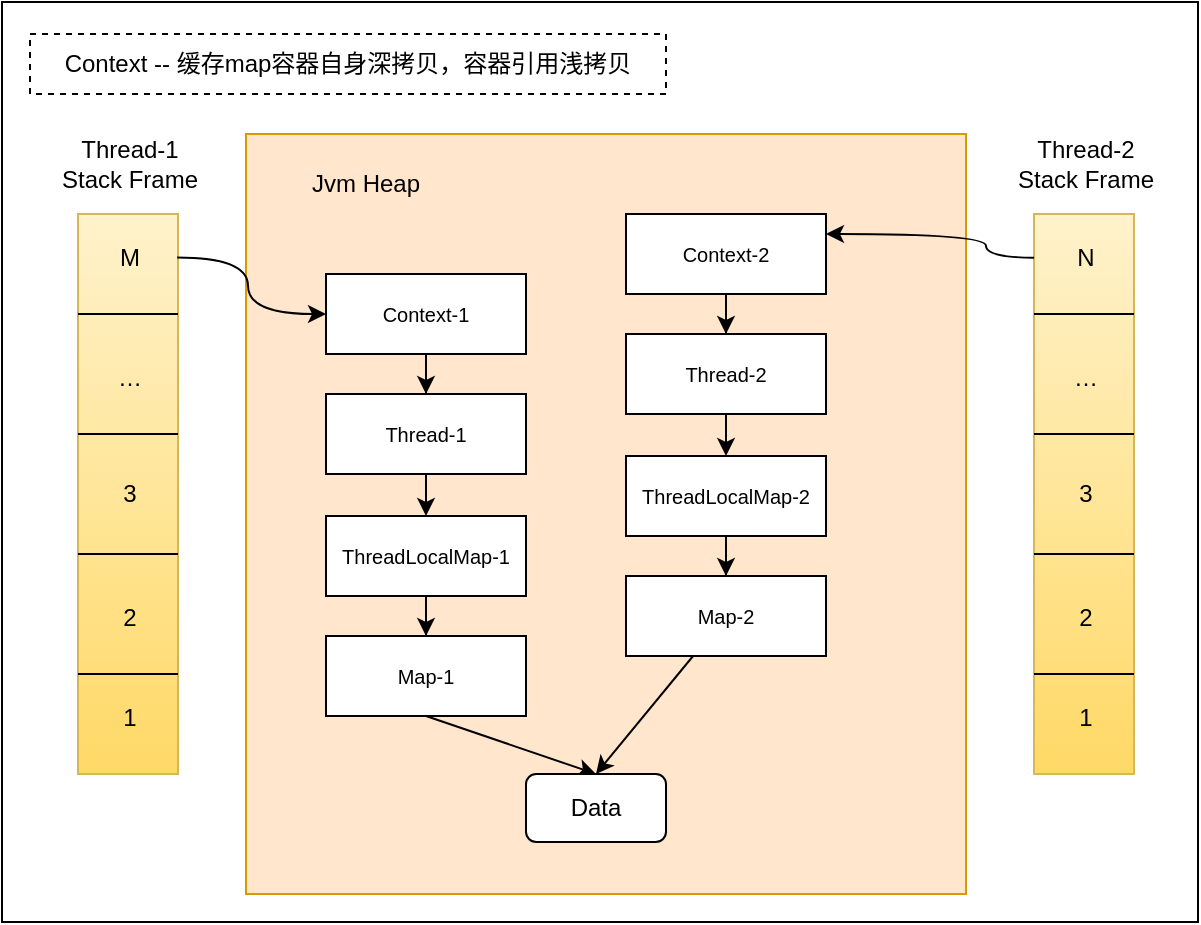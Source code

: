 <mxfile version="24.4.13" type="github">
  <diagram name="第 1 页" id="g26ovN0Hiqw2VFIlpo5D">
    <mxGraphModel dx="1195" dy="584" grid="1" gridSize="10" guides="1" tooltips="1" connect="1" arrows="1" fold="1" page="1" pageScale="1" pageWidth="1169" pageHeight="827" math="0" shadow="0">
      <root>
        <mxCell id="0" />
        <mxCell id="1" parent="0" />
        <mxCell id="PCZND6x2Az523Irm6-EB-130" value="" style="rounded=0;whiteSpace=wrap;html=1;" vertex="1" parent="1">
          <mxGeometry x="68" y="134" width="598" height="460" as="geometry" />
        </mxCell>
        <mxCell id="PCZND6x2Az523Irm6-EB-6" value="" style="rounded=0;whiteSpace=wrap;html=1;fillColor=#ffe6cc;strokeColor=#d79b00;" vertex="1" parent="1">
          <mxGeometry x="190" y="200" width="360" height="380" as="geometry" />
        </mxCell>
        <mxCell id="PCZND6x2Az523Irm6-EB-74" value="" style="group" vertex="1" connectable="0" parent="1">
          <mxGeometry x="95" y="200" width="74" height="320" as="geometry" />
        </mxCell>
        <mxCell id="PCZND6x2Az523Irm6-EB-29" value="" style="group" vertex="1" connectable="0" parent="PCZND6x2Az523Irm6-EB-74">
          <mxGeometry x="7" y="40" width="60" height="280" as="geometry" />
        </mxCell>
        <mxCell id="PCZND6x2Az523Irm6-EB-30" value="" style="rounded=0;whiteSpace=wrap;html=1;fillColor=#fff2cc;strokeColor=#d6b656;gradientColor=#ffd966;" vertex="1" parent="PCZND6x2Az523Irm6-EB-29">
          <mxGeometry x="4" width="50" height="280" as="geometry" />
        </mxCell>
        <mxCell id="PCZND6x2Az523Irm6-EB-31" value="" style="endArrow=none;html=1;rounded=0;entryX=1;entryY=0.607;entryDx=0;entryDy=0;entryPerimeter=0;" edge="1" parent="PCZND6x2Az523Irm6-EB-29" target="PCZND6x2Az523Irm6-EB-30">
          <mxGeometry width="50" height="50" relative="1" as="geometry">
            <mxPoint x="4" y="170" as="sourcePoint" />
            <mxPoint x="4" y="120" as="targetPoint" />
          </mxGeometry>
        </mxCell>
        <mxCell id="PCZND6x2Az523Irm6-EB-32" value="" style="endArrow=none;html=1;rounded=0;entryX=1;entryY=0.607;entryDx=0;entryDy=0;entryPerimeter=0;" edge="1" parent="PCZND6x2Az523Irm6-EB-29">
          <mxGeometry width="50" height="50" relative="1" as="geometry">
            <mxPoint x="4" y="230" as="sourcePoint" />
            <mxPoint x="54" y="230" as="targetPoint" />
          </mxGeometry>
        </mxCell>
        <mxCell id="PCZND6x2Az523Irm6-EB-33" value="" style="endArrow=none;html=1;rounded=0;entryX=1;entryY=0.607;entryDx=0;entryDy=0;entryPerimeter=0;" edge="1" parent="PCZND6x2Az523Irm6-EB-29">
          <mxGeometry width="50" height="50" relative="1" as="geometry">
            <mxPoint x="4" y="110" as="sourcePoint" />
            <mxPoint x="54" y="110" as="targetPoint" />
          </mxGeometry>
        </mxCell>
        <mxCell id="PCZND6x2Az523Irm6-EB-34" value="" style="endArrow=none;html=1;rounded=0;entryX=1;entryY=0.607;entryDx=0;entryDy=0;entryPerimeter=0;" edge="1" parent="PCZND6x2Az523Irm6-EB-29">
          <mxGeometry width="50" height="50" relative="1" as="geometry">
            <mxPoint x="4" y="50" as="sourcePoint" />
            <mxPoint x="54" y="50" as="targetPoint" />
          </mxGeometry>
        </mxCell>
        <mxCell id="PCZND6x2Az523Irm6-EB-35" value="1" style="text;html=1;align=center;verticalAlign=middle;whiteSpace=wrap;rounded=0;" vertex="1" parent="PCZND6x2Az523Irm6-EB-29">
          <mxGeometry y="237" width="60" height="30" as="geometry" />
        </mxCell>
        <mxCell id="PCZND6x2Az523Irm6-EB-36" value="2" style="text;html=1;align=center;verticalAlign=middle;whiteSpace=wrap;rounded=0;" vertex="1" parent="PCZND6x2Az523Irm6-EB-29">
          <mxGeometry y="187" width="60" height="30" as="geometry" />
        </mxCell>
        <mxCell id="PCZND6x2Az523Irm6-EB-37" value="…" style="text;html=1;align=center;verticalAlign=middle;whiteSpace=wrap;rounded=0;" vertex="1" parent="PCZND6x2Az523Irm6-EB-29">
          <mxGeometry y="67" width="60" height="30" as="geometry" />
        </mxCell>
        <mxCell id="PCZND6x2Az523Irm6-EB-38" value="3" style="text;html=1;align=center;verticalAlign=middle;whiteSpace=wrap;rounded=0;" vertex="1" parent="PCZND6x2Az523Irm6-EB-29">
          <mxGeometry y="125" width="60" height="30" as="geometry" />
        </mxCell>
        <mxCell id="PCZND6x2Az523Irm6-EB-39" value="M" style="text;html=1;align=center;verticalAlign=middle;whiteSpace=wrap;rounded=0;" vertex="1" parent="PCZND6x2Az523Irm6-EB-29">
          <mxGeometry x="10" y="7" width="40" height="30" as="geometry" />
        </mxCell>
        <mxCell id="PCZND6x2Az523Irm6-EB-63" value="&lt;div&gt;Thread-1&lt;/div&gt;&lt;div&gt;Stack Frame&lt;br&gt;&lt;/div&gt;" style="text;html=1;align=center;verticalAlign=middle;whiteSpace=wrap;rounded=0;" vertex="1" parent="PCZND6x2Az523Irm6-EB-74">
          <mxGeometry width="74" height="30" as="geometry" />
        </mxCell>
        <mxCell id="PCZND6x2Az523Irm6-EB-75" value="" style="group" vertex="1" connectable="0" parent="1">
          <mxGeometry x="573" y="200" width="74" height="320" as="geometry" />
        </mxCell>
        <mxCell id="PCZND6x2Az523Irm6-EB-28" value="" style="group" vertex="1" connectable="0" parent="PCZND6x2Az523Irm6-EB-75">
          <mxGeometry x="7" y="40" width="60" height="280" as="geometry" />
        </mxCell>
        <mxCell id="PCZND6x2Az523Irm6-EB-7" value="" style="rounded=0;whiteSpace=wrap;html=1;fillColor=#fff2cc;gradientColor=#ffd966;strokeColor=#d6b656;" vertex="1" parent="PCZND6x2Az523Irm6-EB-28">
          <mxGeometry x="4" width="50" height="280" as="geometry" />
        </mxCell>
        <mxCell id="PCZND6x2Az523Irm6-EB-9" value="" style="endArrow=none;html=1;rounded=0;entryX=1;entryY=0.607;entryDx=0;entryDy=0;entryPerimeter=0;" edge="1" parent="PCZND6x2Az523Irm6-EB-28" target="PCZND6x2Az523Irm6-EB-7">
          <mxGeometry width="50" height="50" relative="1" as="geometry">
            <mxPoint x="4" y="170" as="sourcePoint" />
            <mxPoint x="4" y="120" as="targetPoint" />
          </mxGeometry>
        </mxCell>
        <mxCell id="PCZND6x2Az523Irm6-EB-10" value="" style="endArrow=none;html=1;rounded=0;entryX=1;entryY=0.607;entryDx=0;entryDy=0;entryPerimeter=0;" edge="1" parent="PCZND6x2Az523Irm6-EB-28">
          <mxGeometry width="50" height="50" relative="1" as="geometry">
            <mxPoint x="4" y="230" as="sourcePoint" />
            <mxPoint x="54" y="230" as="targetPoint" />
          </mxGeometry>
        </mxCell>
        <mxCell id="PCZND6x2Az523Irm6-EB-11" value="" style="endArrow=none;html=1;rounded=0;entryX=1;entryY=0.607;entryDx=0;entryDy=0;entryPerimeter=0;" edge="1" parent="PCZND6x2Az523Irm6-EB-28">
          <mxGeometry width="50" height="50" relative="1" as="geometry">
            <mxPoint x="4" y="110" as="sourcePoint" />
            <mxPoint x="54" y="110" as="targetPoint" />
          </mxGeometry>
        </mxCell>
        <mxCell id="PCZND6x2Az523Irm6-EB-12" value="" style="endArrow=none;html=1;rounded=0;entryX=1;entryY=0.607;entryDx=0;entryDy=0;entryPerimeter=0;" edge="1" parent="PCZND6x2Az523Irm6-EB-28">
          <mxGeometry width="50" height="50" relative="1" as="geometry">
            <mxPoint x="4" y="50" as="sourcePoint" />
            <mxPoint x="54" y="50" as="targetPoint" />
          </mxGeometry>
        </mxCell>
        <mxCell id="PCZND6x2Az523Irm6-EB-13" value="1" style="text;html=1;align=center;verticalAlign=middle;whiteSpace=wrap;rounded=0;" vertex="1" parent="PCZND6x2Az523Irm6-EB-28">
          <mxGeometry y="237" width="60" height="30" as="geometry" />
        </mxCell>
        <mxCell id="PCZND6x2Az523Irm6-EB-14" value="2" style="text;html=1;align=center;verticalAlign=middle;whiteSpace=wrap;rounded=0;" vertex="1" parent="PCZND6x2Az523Irm6-EB-28">
          <mxGeometry y="187" width="60" height="30" as="geometry" />
        </mxCell>
        <mxCell id="PCZND6x2Az523Irm6-EB-15" value="…" style="text;html=1;align=center;verticalAlign=middle;whiteSpace=wrap;rounded=0;" vertex="1" parent="PCZND6x2Az523Irm6-EB-28">
          <mxGeometry y="67" width="60" height="30" as="geometry" />
        </mxCell>
        <mxCell id="PCZND6x2Az523Irm6-EB-16" value="3" style="text;html=1;align=center;verticalAlign=middle;whiteSpace=wrap;rounded=0;" vertex="1" parent="PCZND6x2Az523Irm6-EB-28">
          <mxGeometry y="125" width="60" height="30" as="geometry" />
        </mxCell>
        <mxCell id="PCZND6x2Az523Irm6-EB-17" value="N " style="text;html=1;align=center;verticalAlign=middle;whiteSpace=wrap;rounded=0;" vertex="1" parent="PCZND6x2Az523Irm6-EB-28">
          <mxGeometry x="10" y="7" width="40" height="30" as="geometry" />
        </mxCell>
        <mxCell id="PCZND6x2Az523Irm6-EB-40" value="&lt;div&gt;Thread-2&lt;/div&gt;&lt;div&gt;Stack Frame&lt;br&gt;&lt;/div&gt;" style="text;html=1;align=center;verticalAlign=middle;whiteSpace=wrap;rounded=0;" vertex="1" parent="PCZND6x2Az523Irm6-EB-75">
          <mxGeometry width="74" height="30" as="geometry" />
        </mxCell>
        <mxCell id="PCZND6x2Az523Irm6-EB-115" style="edgeStyle=orthogonalEdgeStyle;rounded=0;orthogonalLoop=1;jettySize=auto;html=1;entryX=0.5;entryY=0;entryDx=0;entryDy=0;" edge="1" parent="1" source="PCZND6x2Az523Irm6-EB-80" target="PCZND6x2Az523Irm6-EB-109">
          <mxGeometry relative="1" as="geometry" />
        </mxCell>
        <mxCell id="PCZND6x2Az523Irm6-EB-80" value="Context-1" style="rounded=0;whiteSpace=wrap;html=1;fontSize=10;" vertex="1" parent="1">
          <mxGeometry x="230" y="270" width="100" height="40" as="geometry" />
        </mxCell>
        <mxCell id="PCZND6x2Az523Irm6-EB-119" style="edgeStyle=orthogonalEdgeStyle;rounded=0;orthogonalLoop=1;jettySize=auto;html=1;entryX=0.5;entryY=0;entryDx=0;entryDy=0;" edge="1" parent="1" source="PCZND6x2Az523Irm6-EB-81" target="PCZND6x2Az523Irm6-EB-111">
          <mxGeometry relative="1" as="geometry" />
        </mxCell>
        <mxCell id="PCZND6x2Az523Irm6-EB-81" value="Context-2" style="rounded=0;whiteSpace=wrap;html=1;fontSize=10;" vertex="1" parent="1">
          <mxGeometry x="380" y="240" width="100" height="40" as="geometry" />
        </mxCell>
        <mxCell id="PCZND6x2Az523Irm6-EB-117" style="edgeStyle=orthogonalEdgeStyle;rounded=0;orthogonalLoop=1;jettySize=auto;html=1;entryX=0.5;entryY=0;entryDx=0;entryDy=0;" edge="1" parent="1" source="PCZND6x2Az523Irm6-EB-87" target="PCZND6x2Az523Irm6-EB-91">
          <mxGeometry relative="1" as="geometry" />
        </mxCell>
        <mxCell id="PCZND6x2Az523Irm6-EB-87" value="ThreadLocalMap-1" style="whiteSpace=wrap;html=1;rounded=0;fontSize=10;" vertex="1" parent="1">
          <mxGeometry x="230" y="391" width="100" height="40" as="geometry" />
        </mxCell>
        <mxCell id="PCZND6x2Az523Irm6-EB-105" style="edgeStyle=orthogonalEdgeStyle;rounded=0;orthogonalLoop=1;jettySize=auto;html=1;entryX=0.5;entryY=0;entryDx=0;entryDy=0;" edge="1" parent="1" target="PCZND6x2Az523Irm6-EB-92">
          <mxGeometry relative="1" as="geometry">
            <mxPoint x="439.966" y="425" as="sourcePoint" />
          </mxGeometry>
        </mxCell>
        <mxCell id="PCZND6x2Az523Irm6-EB-121" style="edgeStyle=orthogonalEdgeStyle;rounded=0;orthogonalLoop=1;jettySize=auto;html=1;" edge="1" parent="1" source="PCZND6x2Az523Irm6-EB-89" target="PCZND6x2Az523Irm6-EB-92">
          <mxGeometry relative="1" as="geometry" />
        </mxCell>
        <mxCell id="PCZND6x2Az523Irm6-EB-89" value="ThreadLocalMap-2" style="whiteSpace=wrap;html=1;rounded=0;fontSize=10;" vertex="1" parent="1">
          <mxGeometry x="380" y="361" width="100" height="40" as="geometry" />
        </mxCell>
        <mxCell id="PCZND6x2Az523Irm6-EB-118" style="rounded=0;orthogonalLoop=1;jettySize=auto;html=1;entryX=0.5;entryY=0;entryDx=0;entryDy=0;exitX=0.5;exitY=1;exitDx=0;exitDy=0;" edge="1" parent="1" source="PCZND6x2Az523Irm6-EB-91" target="PCZND6x2Az523Irm6-EB-93">
          <mxGeometry relative="1" as="geometry" />
        </mxCell>
        <mxCell id="PCZND6x2Az523Irm6-EB-91" value="Map-1" style="whiteSpace=wrap;html=1;rounded=0;fontSize=10;" vertex="1" parent="1">
          <mxGeometry x="230" y="451" width="100" height="40" as="geometry" />
        </mxCell>
        <mxCell id="PCZND6x2Az523Irm6-EB-122" style="rounded=0;orthogonalLoop=1;jettySize=auto;html=1;entryX=0.5;entryY=0;entryDx=0;entryDy=0;" edge="1" parent="1" source="PCZND6x2Az523Irm6-EB-92" target="PCZND6x2Az523Irm6-EB-93">
          <mxGeometry relative="1" as="geometry" />
        </mxCell>
        <mxCell id="PCZND6x2Az523Irm6-EB-92" value="Map-2" style="whiteSpace=wrap;html=1;rounded=0;fontSize=10;" vertex="1" parent="1">
          <mxGeometry x="380" y="421" width="100" height="40" as="geometry" />
        </mxCell>
        <mxCell id="PCZND6x2Az523Irm6-EB-93" value="Data" style="rounded=1;whiteSpace=wrap;html=1;" vertex="1" parent="1">
          <mxGeometry x="330" y="520" width="70" height="34" as="geometry" />
        </mxCell>
        <mxCell id="PCZND6x2Az523Irm6-EB-103" value="Jvm Heap" style="text;html=1;align=center;verticalAlign=middle;whiteSpace=wrap;rounded=0;" vertex="1" parent="1">
          <mxGeometry x="220" y="210" width="60" height="30" as="geometry" />
        </mxCell>
        <mxCell id="PCZND6x2Az523Irm6-EB-116" style="edgeStyle=orthogonalEdgeStyle;rounded=0;orthogonalLoop=1;jettySize=auto;html=1;entryX=0.5;entryY=0;entryDx=0;entryDy=0;" edge="1" parent="1" source="PCZND6x2Az523Irm6-EB-109" target="PCZND6x2Az523Irm6-EB-87">
          <mxGeometry relative="1" as="geometry" />
        </mxCell>
        <mxCell id="PCZND6x2Az523Irm6-EB-109" value="Thread-1" style="whiteSpace=wrap;html=1;rounded=0;fontSize=10;" vertex="1" parent="1">
          <mxGeometry x="230" y="330" width="100" height="40" as="geometry" />
        </mxCell>
        <mxCell id="PCZND6x2Az523Irm6-EB-120" style="edgeStyle=orthogonalEdgeStyle;rounded=0;orthogonalLoop=1;jettySize=auto;html=1;" edge="1" parent="1" source="PCZND6x2Az523Irm6-EB-111" target="PCZND6x2Az523Irm6-EB-89">
          <mxGeometry relative="1" as="geometry" />
        </mxCell>
        <mxCell id="PCZND6x2Az523Irm6-EB-111" value="Thread-2" style="whiteSpace=wrap;html=1;rounded=0;fontSize=10;" vertex="1" parent="1">
          <mxGeometry x="380" y="300" width="100" height="40" as="geometry" />
        </mxCell>
        <mxCell id="PCZND6x2Az523Irm6-EB-123" style="edgeStyle=orthogonalEdgeStyle;rounded=0;orthogonalLoop=1;jettySize=auto;html=1;entryX=0;entryY=0.5;entryDx=0;entryDy=0;curved=1;exitX=1.089;exitY=0.49;exitDx=0;exitDy=0;exitPerimeter=0;" edge="1" parent="1" source="PCZND6x2Az523Irm6-EB-39" target="PCZND6x2Az523Irm6-EB-80">
          <mxGeometry relative="1" as="geometry" />
        </mxCell>
        <mxCell id="PCZND6x2Az523Irm6-EB-129" style="edgeStyle=orthogonalEdgeStyle;rounded=0;orthogonalLoop=1;jettySize=auto;html=1;entryX=1;entryY=0.25;entryDx=0;entryDy=0;curved=1;exitX=0;exitY=0.078;exitDx=0;exitDy=0;exitPerimeter=0;" edge="1" parent="1" source="PCZND6x2Az523Irm6-EB-7" target="PCZND6x2Az523Irm6-EB-81">
          <mxGeometry relative="1" as="geometry">
            <Array as="points">
              <mxPoint x="560" y="262" />
              <mxPoint x="560" y="250" />
            </Array>
          </mxGeometry>
        </mxCell>
        <mxCell id="PCZND6x2Az523Irm6-EB-135" value="Context -- 缓存map容器自身深拷贝，容器引用浅拷贝" style="text;html=1;align=center;verticalAlign=middle;whiteSpace=wrap;rounded=0;strokeColor=default;dashed=1;" vertex="1" parent="1">
          <mxGeometry x="82" y="150" width="318" height="30" as="geometry" />
        </mxCell>
      </root>
    </mxGraphModel>
  </diagram>
</mxfile>
